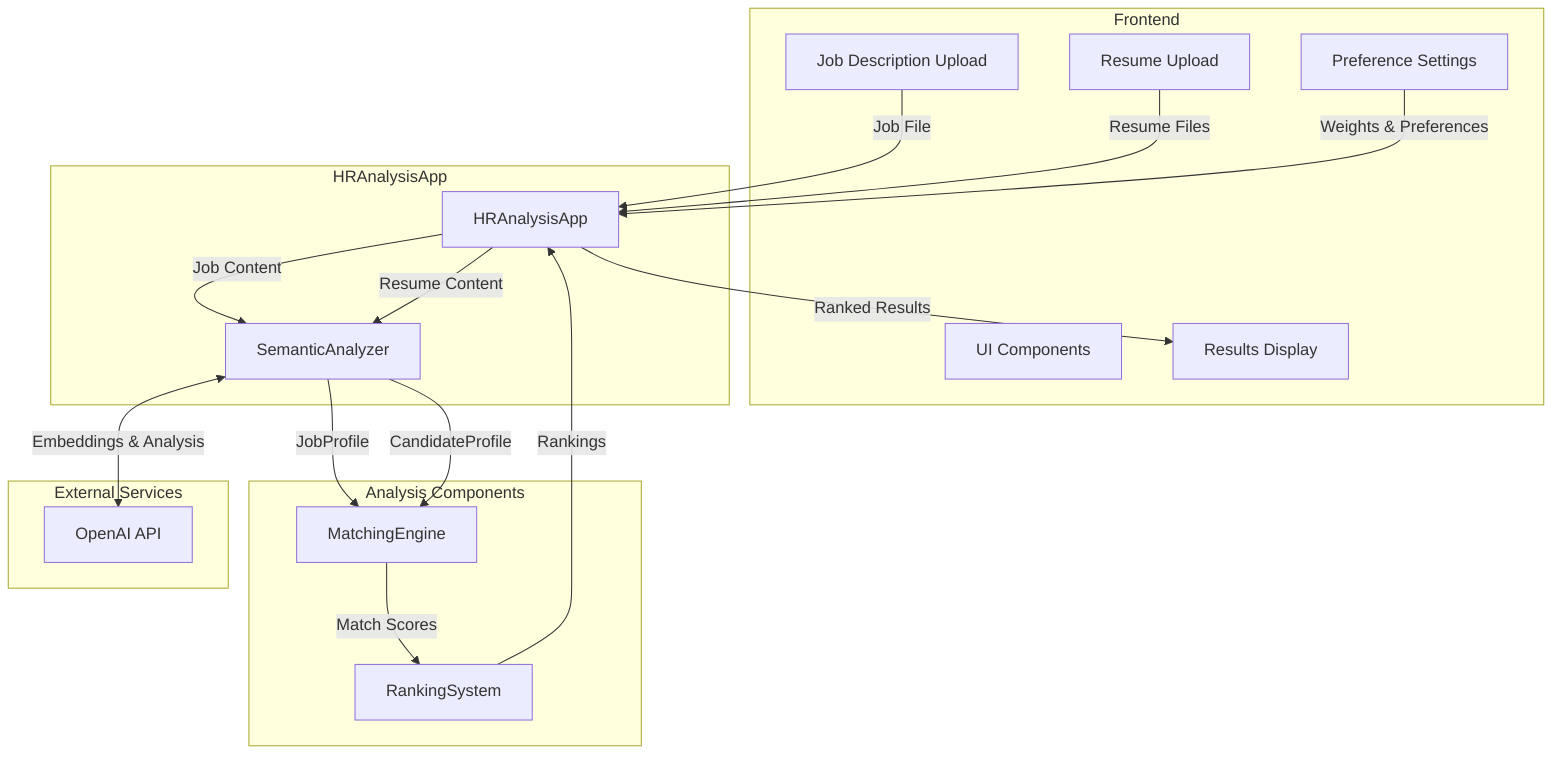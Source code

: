 flowchart TD
    subgraph Frontend
        UI[UI Components]
        JU[Job Description Upload]
        RU[Resume Upload]
        PS[Preference Settings]
        RD[Results Display]
    end

    subgraph HRAnalysisApp
        JU --> |Job File| APP[HRAnalysisApp]
        RU --> |Resume Files| APP
        PS --> |Weights & Preferences| APP
        APP --> |Job Content| SA
        APP --> |Resume Content| SA
    end

    subgraph Analysis Components
        SA[SemanticAnalyzer]
        ME[MatchingEngine]
        RS[RankingSystem]
        
        SA --> |JobProfile| ME
        SA --> |CandidateProfile| ME
        ME --> |Match Scores| RS
        RS --> |Rankings| APP
    end

    APP --> |Ranked Results| RD

    subgraph External Services
        OAPI[OpenAI API]
        SA <--> |Embeddings & Analysis| OAPI
    end